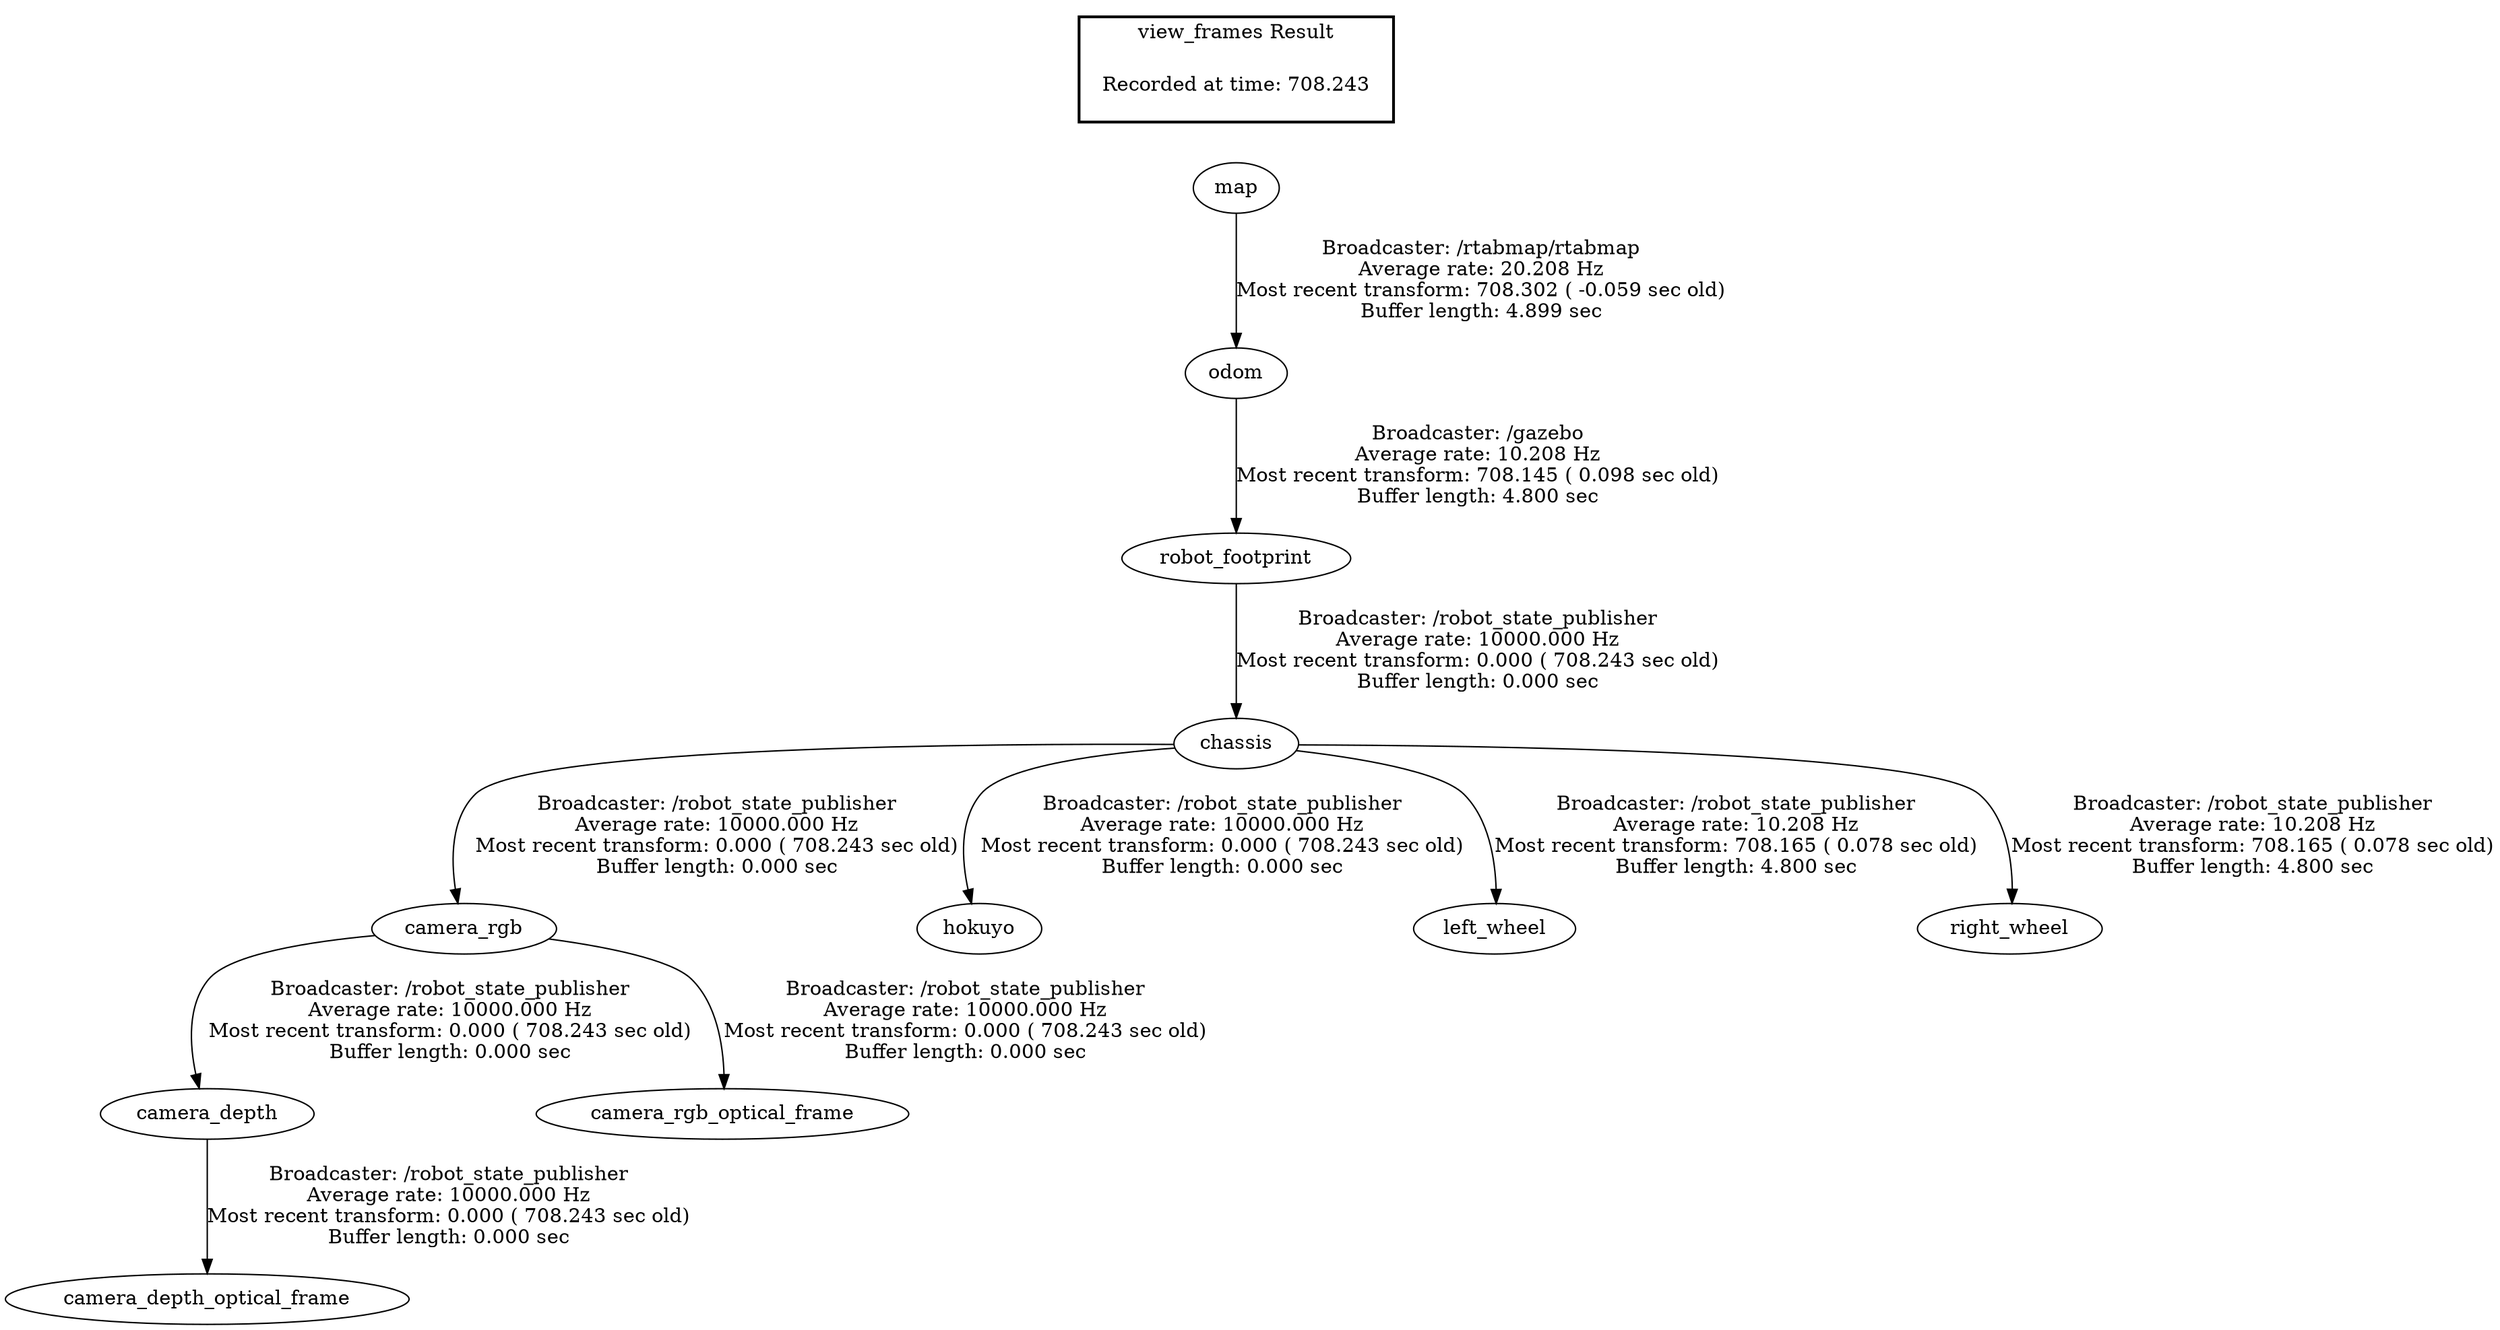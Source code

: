 digraph G {
"camera_rgb" -> "camera_depth"[label="Broadcaster: /robot_state_publisher\nAverage rate: 10000.000 Hz\nMost recent transform: 0.000 ( 708.243 sec old)\nBuffer length: 0.000 sec\n"];
"chassis" -> "camera_rgb"[label="Broadcaster: /robot_state_publisher\nAverage rate: 10000.000 Hz\nMost recent transform: 0.000 ( 708.243 sec old)\nBuffer length: 0.000 sec\n"];
"camera_depth" -> "camera_depth_optical_frame"[label="Broadcaster: /robot_state_publisher\nAverage rate: 10000.000 Hz\nMost recent transform: 0.000 ( 708.243 sec old)\nBuffer length: 0.000 sec\n"];
"robot_footprint" -> "chassis"[label="Broadcaster: /robot_state_publisher\nAverage rate: 10000.000 Hz\nMost recent transform: 0.000 ( 708.243 sec old)\nBuffer length: 0.000 sec\n"];
"camera_rgb" -> "camera_rgb_optical_frame"[label="Broadcaster: /robot_state_publisher\nAverage rate: 10000.000 Hz\nMost recent transform: 0.000 ( 708.243 sec old)\nBuffer length: 0.000 sec\n"];
"chassis" -> "hokuyo"[label="Broadcaster: /robot_state_publisher\nAverage rate: 10000.000 Hz\nMost recent transform: 0.000 ( 708.243 sec old)\nBuffer length: 0.000 sec\n"];
"odom" -> "robot_footprint"[label="Broadcaster: /gazebo\nAverage rate: 10.208 Hz\nMost recent transform: 708.145 ( 0.098 sec old)\nBuffer length: 4.800 sec\n"];
"map" -> "odom"[label="Broadcaster: /rtabmap/rtabmap\nAverage rate: 20.208 Hz\nMost recent transform: 708.302 ( -0.059 sec old)\nBuffer length: 4.899 sec\n"];
"chassis" -> "left_wheel"[label="Broadcaster: /robot_state_publisher\nAverage rate: 10.208 Hz\nMost recent transform: 708.165 ( 0.078 sec old)\nBuffer length: 4.800 sec\n"];
"chassis" -> "right_wheel"[label="Broadcaster: /robot_state_publisher\nAverage rate: 10.208 Hz\nMost recent transform: 708.165 ( 0.078 sec old)\nBuffer length: 4.800 sec\n"];
edge [style=invis];
 subgraph cluster_legend { style=bold; color=black; label ="view_frames Result";
"Recorded at time: 708.243"[ shape=plaintext ] ;
 }->"map";
}